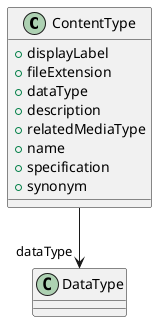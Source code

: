 @startuml
class ContentType {
+displayLabel
+fileExtension
+dataType
+description
+relatedMediaType
+name
+specification
+synonym

}
ContentType -d-> "dataType" DataType

@enduml